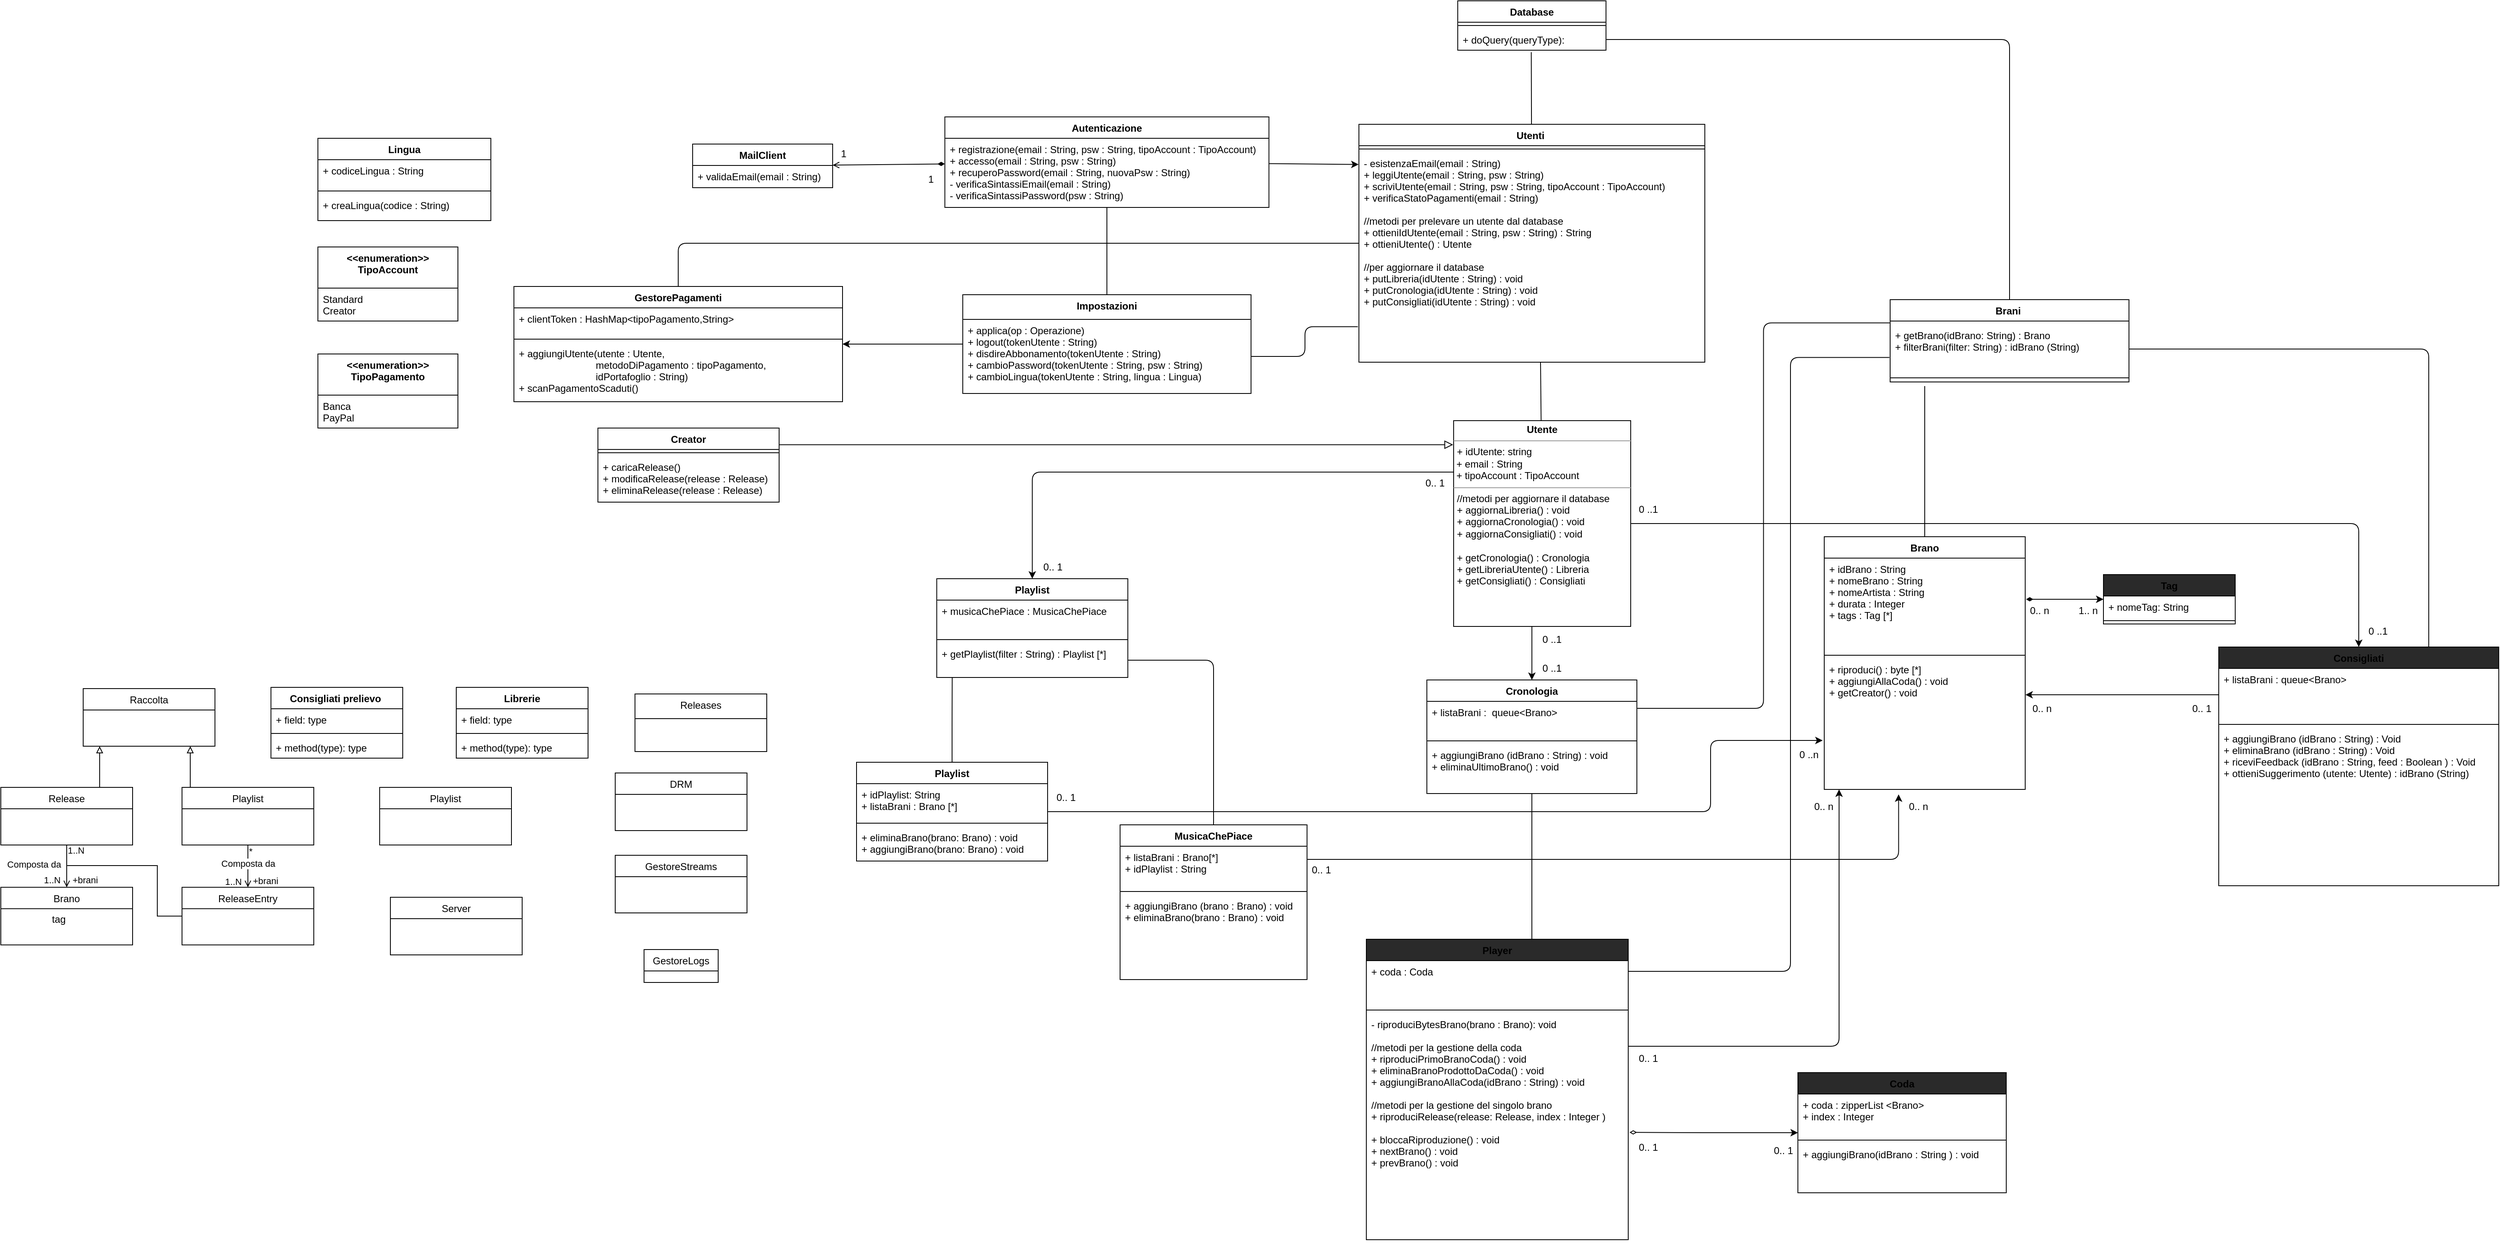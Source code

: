 <mxfile>
    <diagram id="BJjrxpqgjmTvx92bAYLw" name="Pagina-1">
        <mxGraphModel dx="5080" dy="2006" grid="0" gridSize="10" guides="1" tooltips="1" connect="1" arrows="1" fold="1" page="0" pageScale="1" pageWidth="827" pageHeight="1169" background="none" math="0" shadow="0">
            <root>
                <mxCell id="0"/>
                <mxCell id="1" parent="0"/>
                <mxCell id="3" value="Brano" style="swimlane;fontStyle=0;align=center;verticalAlign=top;childLayout=stackLayout;horizontal=1;startSize=26;horizontalStack=0;resizeParent=1;resizeLast=0;collapsible=1;marginBottom=0;rounded=0;shadow=0;strokeWidth=1;" parent="1" vertex="1">
                    <mxGeometry x="-929" y="1196.93" width="160" height="70" as="geometry">
                        <mxRectangle x="120" y="360" width="160" height="26" as="alternateBounds"/>
                    </mxGeometry>
                </mxCell>
                <mxCell id="4" style="edgeStyle=orthogonalEdgeStyle;rounded=0;orthogonalLoop=1;jettySize=auto;html=1;exitX=0.5;exitY=1;exitDx=0;exitDy=0;entryX=0.5;entryY=0;entryDx=0;entryDy=0;startArrow=none;startFill=0;endArrow=open;endFill=0;" parent="1" source="9" target="3" edge="1">
                    <mxGeometry relative="1" as="geometry"/>
                </mxCell>
                <mxCell id="5" value="+brani" style="edgeLabel;html=1;align=center;verticalAlign=middle;resizable=0;points=[];" parent="4" vertex="1" connectable="0">
                    <mxGeometry x="0.251" relative="1" as="geometry">
                        <mxPoint x="22" y="10" as="offset"/>
                    </mxGeometry>
                </mxCell>
                <mxCell id="6" value="1..N" style="edgeLabel;html=1;align=center;verticalAlign=middle;resizable=0;points=[];" parent="4" vertex="1" connectable="0">
                    <mxGeometry x="0.251" y="-1" relative="1" as="geometry">
                        <mxPoint x="-17" y="10" as="offset"/>
                    </mxGeometry>
                </mxCell>
                <mxCell id="7" value="1..N" style="edgeLabel;html=1;align=center;verticalAlign=middle;resizable=0;points=[];" parent="4" vertex="1" connectable="0">
                    <mxGeometry x="-0.754" y="-1" relative="1" as="geometry">
                        <mxPoint x="12" as="offset"/>
                    </mxGeometry>
                </mxCell>
                <mxCell id="8" value="Composta da" style="edgeLabel;html=1;align=center;verticalAlign=middle;resizable=0;points=[];" parent="4" vertex="1" connectable="0">
                    <mxGeometry x="-0.235" relative="1" as="geometry">
                        <mxPoint x="-40" y="4" as="offset"/>
                    </mxGeometry>
                </mxCell>
                <mxCell id="9" value="Release" style="swimlane;fontStyle=0;align=center;verticalAlign=top;childLayout=stackLayout;horizontal=1;startSize=26;horizontalStack=0;resizeParent=1;resizeLast=0;collapsible=1;marginBottom=0;rounded=0;shadow=0;strokeWidth=1;" parent="1" vertex="1">
                    <mxGeometry x="-929" y="1075.5" width="160" height="70" as="geometry">
                        <mxRectangle x="340" y="380" width="170" height="26" as="alternateBounds"/>
                    </mxGeometry>
                </mxCell>
                <mxCell id="10" style="edgeStyle=orthogonalEdgeStyle;rounded=0;orthogonalLoop=1;jettySize=auto;html=1;exitX=0.5;exitY=1;exitDx=0;exitDy=0;entryX=0.5;entryY=0;entryDx=0;entryDy=0;startArrow=none;startFill=0;endArrow=open;endFill=0;" parent="1" source="15" target="34" edge="1">
                    <mxGeometry relative="1" as="geometry"/>
                </mxCell>
                <mxCell id="11" value="1..N" style="edgeLabel;html=1;align=center;verticalAlign=middle;resizable=0;points=[];" parent="10" vertex="1" connectable="0">
                    <mxGeometry x="0.728" relative="1" as="geometry">
                        <mxPoint x="-18" as="offset"/>
                    </mxGeometry>
                </mxCell>
                <mxCell id="12" value="+brani" style="edgeLabel;html=1;align=center;verticalAlign=middle;resizable=0;points=[];" parent="10" vertex="1" connectable="0">
                    <mxGeometry x="0.265" y="1" relative="1" as="geometry">
                        <mxPoint x="20" y="11" as="offset"/>
                    </mxGeometry>
                </mxCell>
                <mxCell id="13" value="Composta da" style="edgeLabel;html=1;align=center;verticalAlign=middle;resizable=0;points=[];" parent="10" vertex="1" connectable="0">
                    <mxGeometry x="-0.198" y="-1" relative="1" as="geometry">
                        <mxPoint x="1" y="2" as="offset"/>
                    </mxGeometry>
                </mxCell>
                <mxCell id="14" value="*" style="edgeLabel;html=1;align=center;verticalAlign=middle;resizable=0;points=[];" parent="10" vertex="1" connectable="0">
                    <mxGeometry x="-0.881" relative="1" as="geometry">
                        <mxPoint x="3" y="4" as="offset"/>
                    </mxGeometry>
                </mxCell>
                <mxCell id="15" value="Playlist" style="swimlane;fontStyle=0;align=center;verticalAlign=top;childLayout=stackLayout;horizontal=1;startSize=26;horizontalStack=0;resizeParent=1;resizeLast=0;collapsible=1;marginBottom=0;rounded=0;shadow=0;strokeWidth=1;" parent="1" vertex="1">
                    <mxGeometry x="-709" y="1075.5" width="160" height="70" as="geometry">
                        <mxRectangle x="550" y="140" width="160" height="26" as="alternateBounds"/>
                    </mxGeometry>
                </mxCell>
                <mxCell id="23" value="Releases" style="swimlane;fontStyle=0;align=center;verticalAlign=top;childLayout=stackLayout;horizontal=1;startSize=30;horizontalStack=0;resizeParent=1;resizeLast=0;collapsible=1;marginBottom=0;rounded=0;shadow=0;strokeWidth=1;" parent="1" vertex="1">
                    <mxGeometry x="-159" y="962" width="160" height="70" as="geometry">
                        <mxRectangle x="860" y="200" width="160" height="26" as="alternateBounds"/>
                    </mxGeometry>
                </mxCell>
                <mxCell id="30" value="GestoreLogs" style="swimlane;fontStyle=0;align=center;verticalAlign=top;childLayout=stackLayout;horizontal=1;startSize=26;horizontalStack=0;resizeParent=1;resizeLast=0;collapsible=1;marginBottom=0;rounded=0;shadow=0;strokeWidth=1;" parent="1" vertex="1">
                    <mxGeometry x="-148" y="1272.5" width="90" height="40" as="geometry">
                        <mxRectangle x="550" y="140" width="160" height="26" as="alternateBounds"/>
                    </mxGeometry>
                </mxCell>
                <mxCell id="31" style="edgeStyle=orthogonalEdgeStyle;rounded=0;orthogonalLoop=1;jettySize=auto;html=1;entryX=0.75;entryY=0;entryDx=0;entryDy=0;endArrow=none;endFill=0;startArrow=block;startFill=0;" parent="1" target="9" edge="1">
                    <mxGeometry relative="1" as="geometry">
                        <mxPoint x="-809" y="1025.5" as="sourcePoint"/>
                        <Array as="points">
                            <mxPoint x="-809" y="1025.5"/>
                        </Array>
                    </mxGeometry>
                </mxCell>
                <mxCell id="32" style="edgeStyle=orthogonalEdgeStyle;rounded=0;orthogonalLoop=1;jettySize=auto;html=1;entryX=0.059;entryY=-0.004;entryDx=0;entryDy=0;startArrow=block;startFill=0;endArrow=none;endFill=0;entryPerimeter=0;" parent="1" target="15" edge="1">
                    <mxGeometry relative="1" as="geometry">
                        <mxPoint x="-699.0" y="1025.5" as="sourcePoint"/>
                        <Array as="points">
                            <mxPoint x="-699" y="1075.5"/>
                        </Array>
                    </mxGeometry>
                </mxCell>
                <mxCell id="33" value="Raccolta" style="swimlane;fontStyle=0;align=center;verticalAlign=top;childLayout=stackLayout;horizontal=1;startSize=26;horizontalStack=0;resizeParent=1;resizeLast=0;collapsible=1;marginBottom=0;rounded=0;shadow=0;strokeWidth=1;" parent="1" vertex="1">
                    <mxGeometry x="-829" y="955.5" width="160" height="70" as="geometry">
                        <mxRectangle x="340" y="380" width="170" height="26" as="alternateBounds"/>
                    </mxGeometry>
                </mxCell>
                <mxCell id="34" value="ReleaseEntry" style="swimlane;fontStyle=0;align=center;verticalAlign=top;childLayout=stackLayout;horizontal=1;startSize=26;horizontalStack=0;resizeParent=1;resizeLast=0;collapsible=1;marginBottom=0;rounded=0;shadow=0;strokeWidth=1;" parent="1" vertex="1">
                    <mxGeometry x="-709" y="1196.93" width="160" height="70" as="geometry">
                        <mxRectangle x="550" y="140" width="160" height="26" as="alternateBounds"/>
                    </mxGeometry>
                </mxCell>
                <mxCell id="35" style="edgeStyle=orthogonalEdgeStyle;rounded=0;orthogonalLoop=1;jettySize=auto;html=1;exitX=0;exitY=0.5;exitDx=0;exitDy=0;startArrow=none;startFill=0;endArrow=none;endFill=0;" parent="1" source="34" edge="1">
                    <mxGeometry relative="1" as="geometry">
                        <mxPoint x="-759" y="1170.5" as="sourcePoint"/>
                        <mxPoint x="-849" y="1170.5" as="targetPoint"/>
                        <Array as="points">
                            <mxPoint x="-739" y="1231.5"/>
                            <mxPoint x="-739" y="1170.5"/>
                        </Array>
                    </mxGeometry>
                </mxCell>
                <mxCell id="36" value="Server" style="swimlane;fontStyle=0;align=center;verticalAlign=top;childLayout=stackLayout;horizontal=1;startSize=26;horizontalStack=0;resizeParent=1;resizeLast=0;collapsible=1;marginBottom=0;rounded=0;shadow=0;strokeWidth=1;" parent="1" vertex="1">
                    <mxGeometry x="-456" y="1209" width="160" height="70" as="geometry">
                        <mxRectangle x="550" y="140" width="160" height="26" as="alternateBounds"/>
                    </mxGeometry>
                </mxCell>
                <mxCell id="37" value="DRM" style="swimlane;fontStyle=0;align=center;verticalAlign=top;childLayout=stackLayout;horizontal=1;startSize=26;horizontalStack=0;resizeParent=1;resizeLast=0;collapsible=1;marginBottom=0;rounded=0;shadow=0;strokeWidth=1;" parent="1" vertex="1">
                    <mxGeometry x="-183" y="1058" width="160" height="70" as="geometry">
                        <mxRectangle x="550" y="140" width="160" height="26" as="alternateBounds"/>
                    </mxGeometry>
                </mxCell>
                <mxCell id="38" value="GestoreStreams" style="swimlane;fontStyle=0;align=center;verticalAlign=top;childLayout=stackLayout;horizontal=1;startSize=26;horizontalStack=0;resizeParent=1;resizeLast=0;collapsible=1;marginBottom=0;rounded=0;shadow=0;strokeWidth=1;" parent="1" vertex="1">
                    <mxGeometry x="-183" y="1158" width="160" height="70" as="geometry">
                        <mxRectangle x="550" y="140" width="160" height="26" as="alternateBounds"/>
                    </mxGeometry>
                </mxCell>
                <mxCell id="78" value="" style="text;strokeColor=none;fillColor=none;align=left;verticalAlign=middle;spacingTop=-1;spacingLeft=4;spacingRight=4;rotatable=0;labelPosition=right;points=[];portConstraint=eastwest;" parent="1" vertex="1">
                    <mxGeometry x="420" y="870" width="20" height="14" as="geometry"/>
                </mxCell>
                <mxCell id="137" style="edgeStyle=none;html=1;entryX=0.442;entryY=1;entryDx=0;entryDy=0;entryPerimeter=0;endArrow=none;endFill=0;startArrow=classic;startFill=1;" parent="1" source="79" target="134" edge="1">
                    <mxGeometry relative="1" as="geometry">
                        <mxPoint x="930" y="810" as="targetPoint"/>
                    </mxGeometry>
                </mxCell>
                <mxCell id="180" style="edgeStyle=orthogonalEdgeStyle;html=1;startArrow=none;startFill=0;endArrow=none;endFill=0;" parent="1" source="79" edge="1">
                    <mxGeometry relative="1" as="geometry">
                        <mxPoint x="930" y="1260" as="targetPoint"/>
                    </mxGeometry>
                </mxCell>
                <mxCell id="79" value="Cronologia" style="swimlane;fontStyle=1;align=center;verticalAlign=top;childLayout=stackLayout;horizontal=1;startSize=26;horizontalStack=0;resizeParent=1;resizeParentMax=0;resizeLast=0;collapsible=1;marginBottom=0;swimlaneFillColor=default;" parent="1" vertex="1">
                    <mxGeometry x="802.5" y="945" width="255" height="138" as="geometry"/>
                </mxCell>
                <mxCell id="80" value="+ listaBrani :  queue&lt;Brano&gt;" style="text;strokeColor=none;fillColor=none;align=left;verticalAlign=top;spacingLeft=4;spacingRight=4;overflow=hidden;rotatable=0;points=[[0,0.5],[1,0.5]];portConstraint=eastwest;" parent="79" vertex="1">
                    <mxGeometry y="26" width="255" height="44" as="geometry"/>
                </mxCell>
                <mxCell id="81" value="" style="line;strokeWidth=1;fillColor=none;align=left;verticalAlign=middle;spacingTop=-1;spacingLeft=3;spacingRight=3;rotatable=0;labelPosition=right;points=[];portConstraint=eastwest;" parent="79" vertex="1">
                    <mxGeometry y="70" width="255" height="8" as="geometry"/>
                </mxCell>
                <mxCell id="82" value="+ aggiungiBrano (idBrano : String) : void&#10;+ eliminaUltimoBrano() : void &#10;" style="text;strokeColor=none;fillColor=none;align=left;verticalAlign=top;spacingLeft=4;spacingRight=4;overflow=hidden;rotatable=0;points=[[0,0.5],[1,0.5]];portConstraint=eastwest;" parent="79" vertex="1">
                    <mxGeometry y="78" width="255" height="60" as="geometry"/>
                </mxCell>
                <mxCell id="139" style="edgeStyle=orthogonalEdgeStyle;html=1;entryX=1;entryY=0.5;entryDx=0;entryDy=0;exitX=0.5;exitY=0;exitDx=0;exitDy=0;startArrow=classic;startFill=1;endArrow=none;endFill=0;" parent="1" source="83" target="134" edge="1">
                    <mxGeometry relative="1" as="geometry"/>
                </mxCell>
                <mxCell id="173" style="edgeStyle=orthogonalEdgeStyle;html=1;exitX=0.75;exitY=0;exitDx=0;exitDy=0;entryX=1;entryY=0.5;entryDx=0;entryDy=0;startArrow=none;startFill=0;endArrow=none;endFill=0;" parent="1" source="83" target="108" edge="1">
                    <mxGeometry relative="1" as="geometry">
                        <mxPoint x="1554.609" y="620" as="targetPoint"/>
                    </mxGeometry>
                </mxCell>
                <mxCell id="83" value="Consigliati" style="swimlane;fontStyle=1;align=center;verticalAlign=top;childLayout=stackLayout;horizontal=1;startSize=26;horizontalStack=0;resizeParent=1;resizeParentMax=0;resizeLast=0;collapsible=1;marginBottom=0;fillColor=#2A2A2A;swimlaneFillColor=default;" parent="1" vertex="1">
                    <mxGeometry x="1764" y="905" width="340" height="290" as="geometry"/>
                </mxCell>
                <mxCell id="84" value="+ listaBrani : queue&lt;Brano&gt;" style="text;strokeColor=none;fillColor=none;align=left;verticalAlign=top;spacingLeft=4;spacingRight=4;overflow=hidden;rotatable=0;points=[[0,0.5],[1,0.5]];portConstraint=eastwest;" parent="83" vertex="1">
                    <mxGeometry y="26" width="340" height="64" as="geometry"/>
                </mxCell>
                <mxCell id="85" value="" style="line;strokeWidth=1;fillColor=none;align=left;verticalAlign=middle;spacingTop=-1;spacingLeft=3;spacingRight=3;rotatable=0;labelPosition=right;points=[];portConstraint=eastwest;" parent="83" vertex="1">
                    <mxGeometry y="90" width="340" height="8" as="geometry"/>
                </mxCell>
                <mxCell id="86" value="+ aggiungiBrano (idBrano : String) : Void &#10;+ eliminaBrano (idBrano : String) : Void &#10;+ riceviFeedback (idBrano : String, feed : Boolean ) : Void &#10;+ ottieniSuggerimento (utente: Utente) : idBrano (String)&#10;" style="text;strokeColor=none;fillColor=none;align=left;verticalAlign=top;spacingLeft=4;spacingRight=4;overflow=hidden;rotatable=0;points=[[0,0.5],[1,0.5]];portConstraint=eastwest;" parent="83" vertex="1">
                    <mxGeometry y="98" width="340" height="192" as="geometry"/>
                </mxCell>
                <mxCell id="160" style="edgeStyle=none;html=1;entryX=0.496;entryY=1.09;entryDx=0;entryDy=0;entryPerimeter=0;startArrow=none;startFill=0;endArrow=none;endFill=0;" parent="1" source="88" target="132" edge="1">
                    <mxGeometry relative="1" as="geometry">
                        <mxPoint x="930" y="210" as="targetPoint"/>
                    </mxGeometry>
                </mxCell>
                <mxCell id="88" value="Utenti " style="swimlane;fontStyle=1;align=center;verticalAlign=top;childLayout=stackLayout;horizontal=1;startSize=26;horizontalStack=0;resizeParent=1;resizeParentMax=0;resizeLast=0;collapsible=1;marginBottom=0;swimlaneFillColor=default;" parent="1" vertex="1">
                    <mxGeometry x="720" y="270" width="420" height="289" as="geometry"/>
                </mxCell>
                <mxCell id="90" value="" style="line;strokeWidth=1;fillColor=none;align=left;verticalAlign=middle;spacingTop=-1;spacingLeft=3;spacingRight=3;rotatable=0;labelPosition=right;points=[];portConstraint=eastwest;" parent="88" vertex="1">
                    <mxGeometry y="26" width="420" height="8" as="geometry"/>
                </mxCell>
                <mxCell id="91" value="- esistenzaEmail(email : String)&#10;+ leggiUtente(email : String, psw : String)&#10;+ scriviUtente(email : String, psw : String, tipoAccount : TipoAccount)&#10;+ verificaStatoPagamenti(email : String)&#10;&#10;//metodi per prelevare un utente dal database&#10;+ ottieniIdUtente(email : String, psw : String) : String &#10;+ ottieniUtente() : Utente&#10;&#10;//per aggiornare il database &#10;+ putLibreria(idUtente : String) : void&#10;+ putCronologia(idUtente : String) : void &#10;+ putConsigliati(idUtente : String) : void &#10;&#10;&#10;" style="text;strokeColor=none;fillColor=none;align=left;verticalAlign=top;spacingLeft=4;spacingRight=4;overflow=hidden;rotatable=0;points=[[0,0.5],[1,0.5]];portConstraint=eastwest;" parent="88" vertex="1">
                    <mxGeometry y="34" width="420" height="255" as="geometry"/>
                </mxCell>
                <mxCell id="98" value="Librerie" style="swimlane;fontStyle=1;align=center;verticalAlign=top;childLayout=stackLayout;horizontal=1;startSize=26;horizontalStack=0;resizeParent=1;resizeParentMax=0;resizeLast=0;collapsible=1;marginBottom=0;" parent="1" vertex="1">
                    <mxGeometry x="-376" y="954" width="160" height="86" as="geometry"/>
                </mxCell>
                <mxCell id="99" value="+ field: type" style="text;strokeColor=none;fillColor=none;align=left;verticalAlign=top;spacingLeft=4;spacingRight=4;overflow=hidden;rotatable=0;points=[[0,0.5],[1,0.5]];portConstraint=eastwest;" parent="98" vertex="1">
                    <mxGeometry y="26" width="160" height="26" as="geometry"/>
                </mxCell>
                <mxCell id="100" value="" style="line;strokeWidth=1;fillColor=none;align=left;verticalAlign=middle;spacingTop=-1;spacingLeft=3;spacingRight=3;rotatable=0;labelPosition=right;points=[];portConstraint=eastwest;" parent="98" vertex="1">
                    <mxGeometry y="52" width="160" height="8" as="geometry"/>
                </mxCell>
                <mxCell id="101" value="+ method(type): type" style="text;strokeColor=none;fillColor=none;align=left;verticalAlign=top;spacingLeft=4;spacingRight=4;overflow=hidden;rotatable=0;points=[[0,0.5],[1,0.5]];portConstraint=eastwest;" parent="98" vertex="1">
                    <mxGeometry y="60" width="160" height="26" as="geometry"/>
                </mxCell>
                <mxCell id="165" style="edgeStyle=orthogonalEdgeStyle;html=1;entryX=1;entryY=0.5;entryDx=0;entryDy=0;endArrow=none;endFill=0;" parent="1" source="105" target="132" edge="1">
                    <mxGeometry relative="1" as="geometry"/>
                </mxCell>
                <mxCell id="105" value="Brani " style="swimlane;fontStyle=1;align=center;verticalAlign=top;childLayout=stackLayout;horizontal=1;startSize=26;horizontalStack=0;resizeParent=1;resizeParentMax=0;resizeLast=0;collapsible=1;marginBottom=0;swimlaneFillColor=default;" parent="1" vertex="1">
                    <mxGeometry x="1365" y="483" width="290" height="100" as="geometry"/>
                </mxCell>
                <mxCell id="106" value="&#10;&#10;" style="text;strokeColor=none;fillColor=none;align=left;verticalAlign=top;spacingLeft=4;spacingRight=4;overflow=hidden;rotatable=0;points=[[0,0.5],[1,0.5]];portConstraint=eastwest;" parent="105" vertex="1">
                    <mxGeometry y="26" width="290" height="4" as="geometry"/>
                </mxCell>
                <mxCell id="108" value="+ getBrano(idBrano: String) : Brano &#10;+ filterBrani(filter: String) : idBrano (String)" style="text;strokeColor=none;fillColor=none;align=left;verticalAlign=top;spacingLeft=4;spacingRight=4;overflow=hidden;rotatable=0;points=[[0,0.5],[1,0.5]];portConstraint=eastwest;" parent="105" vertex="1">
                    <mxGeometry y="30" width="290" height="60" as="geometry"/>
                </mxCell>
                <mxCell id="107" value="" style="line;strokeWidth=1;fillColor=none;align=left;verticalAlign=middle;spacingTop=-1;spacingLeft=3;spacingRight=3;rotatable=0;labelPosition=right;points=[];portConstraint=eastwest;" parent="105" vertex="1">
                    <mxGeometry y="90" width="290" height="10" as="geometry"/>
                </mxCell>
                <mxCell id="115" value="Consigliati prelievo " style="swimlane;fontStyle=1;align=center;verticalAlign=top;childLayout=stackLayout;horizontal=1;startSize=26;horizontalStack=0;resizeParent=1;resizeParentMax=0;resizeLast=0;collapsible=1;marginBottom=0;" parent="1" vertex="1">
                    <mxGeometry x="-601" y="954" width="160" height="86" as="geometry"/>
                </mxCell>
                <mxCell id="116" value="+ field: type" style="text;strokeColor=none;fillColor=none;align=left;verticalAlign=top;spacingLeft=4;spacingRight=4;overflow=hidden;rotatable=0;points=[[0,0.5],[1,0.5]];portConstraint=eastwest;" parent="115" vertex="1">
                    <mxGeometry y="26" width="160" height="26" as="geometry"/>
                </mxCell>
                <mxCell id="117" value="" style="line;strokeWidth=1;fillColor=none;align=left;verticalAlign=middle;spacingTop=-1;spacingLeft=3;spacingRight=3;rotatable=0;labelPosition=right;points=[];portConstraint=eastwest;" parent="115" vertex="1">
                    <mxGeometry y="52" width="160" height="8" as="geometry"/>
                </mxCell>
                <mxCell id="118" value="+ method(type): type" style="text;strokeColor=none;fillColor=none;align=left;verticalAlign=top;spacingLeft=4;spacingRight=4;overflow=hidden;rotatable=0;points=[[0,0.5],[1,0.5]];portConstraint=eastwest;" parent="115" vertex="1">
                    <mxGeometry y="60" width="160" height="26" as="geometry"/>
                </mxCell>
                <mxCell id="124" value="tag" style="text;html=1;align=center;verticalAlign=middle;resizable=0;points=[];autosize=1;strokeColor=none;fillColor=none;" parent="1" vertex="1">
                    <mxGeometry x="-874" y="1225.5" width="30" height="20" as="geometry"/>
                </mxCell>
                <mxCell id="125" value="Playlist" style="swimlane;fontStyle=0;align=center;verticalAlign=top;childLayout=stackLayout;horizontal=1;startSize=26;horizontalStack=0;resizeParent=1;resizeLast=0;collapsible=1;marginBottom=0;rounded=0;shadow=0;strokeWidth=1;" parent="1" vertex="1">
                    <mxGeometry x="-469" y="1075.5" width="160" height="70" as="geometry">
                        <mxRectangle x="550" y="140" width="160" height="26" as="alternateBounds"/>
                    </mxGeometry>
                </mxCell>
                <mxCell id="129" value="Database" style="swimlane;fontStyle=1;align=center;verticalAlign=top;childLayout=stackLayout;horizontal=1;startSize=26;horizontalStack=0;resizeParent=1;resizeParentMax=0;resizeLast=0;collapsible=1;marginBottom=0;swimlaneFillColor=default;" parent="1" vertex="1">
                    <mxGeometry x="840" y="120" width="180" height="60" as="geometry"/>
                </mxCell>
                <mxCell id="131" value="" style="line;strokeWidth=1;fillColor=none;align=left;verticalAlign=middle;spacingTop=-1;spacingLeft=3;spacingRight=3;rotatable=0;labelPosition=right;points=[];portConstraint=eastwest;" parent="129" vertex="1">
                    <mxGeometry y="26" width="180" height="8" as="geometry"/>
                </mxCell>
                <mxCell id="132" value="+ doQuery(queryType): " style="text;strokeColor=none;fillColor=none;align=left;verticalAlign=top;spacingLeft=4;spacingRight=4;overflow=hidden;rotatable=0;points=[[0,0.5],[1,0.5]];portConstraint=eastwest;" parent="129" vertex="1">
                    <mxGeometry y="34" width="180" height="26" as="geometry"/>
                </mxCell>
                <mxCell id="158" style="edgeStyle=none;html=1;entryX=0.525;entryY=0.998;entryDx=0;entryDy=0;entryPerimeter=0;endArrow=none;endFill=0;" parent="1" source="134" target="91" edge="1">
                    <mxGeometry relative="1" as="geometry"/>
                </mxCell>
                <mxCell id="232" style="edgeStyle=orthogonalEdgeStyle;html=1;exitX=0;exitY=0.25;exitDx=0;exitDy=0;entryX=0.5;entryY=0;entryDx=0;entryDy=0;startArrow=none;startFill=0;endArrow=classic;endFill=1;" parent="1" source="134" target="216" edge="1">
                    <mxGeometry relative="1" as="geometry"/>
                </mxCell>
                <mxCell id="134" value="&lt;p style=&quot;margin: 0px ; margin-top: 4px ; text-align: center&quot;&gt;&lt;b&gt;Utente&lt;/b&gt;&lt;/p&gt;&lt;hr size=&quot;1&quot;&gt;&lt;p style=&quot;margin: 0px ; margin-left: 4px&quot;&gt;+ idUtente: string&lt;span&gt;&amp;nbsp;&lt;/span&gt;&lt;span&gt;&amp;nbsp;&lt;/span&gt;&lt;/p&gt;&amp;nbsp;+ email : String&lt;br style=&quot;padding: 0px ; margin: 0px&quot;&gt;&amp;nbsp;+ tipoAccount : TipoAccount&lt;hr size=&quot;1&quot;&gt;&lt;p style=&quot;margin: 0px ; margin-left: 4px&quot;&gt;//metodi per aggiornare il database&lt;/p&gt;&lt;p style=&quot;margin: 0px ; margin-left: 4px&quot;&gt;+ aggiornaLibreria() : void&lt;/p&gt;&lt;p style=&quot;margin: 0px ; margin-left: 4px&quot;&gt;+ aggiornaCronologia() : void&amp;nbsp;&lt;/p&gt;&lt;p style=&quot;margin: 0px ; margin-left: 4px&quot;&gt;+ aggiornaConsigliati() : void&lt;/p&gt;&lt;p style=&quot;margin: 0px ; margin-left: 4px&quot;&gt;&amp;nbsp;&lt;/p&gt;&lt;p style=&quot;margin: 0px ; margin-left: 4px&quot;&gt;+ getCronologia() : Cronologia&lt;/p&gt;&lt;p style=&quot;margin: 0px ; margin-left: 4px&quot;&gt;+ getLibreriaUtente() : Libreria&lt;br style=&quot;padding: 0px ; margin: 0px&quot;&gt;+ getConsigliati() : Consigliati&lt;br style=&quot;padding: 0px ; margin: 0px&quot;&gt;&lt;/p&gt;&lt;p style=&quot;margin: 0px ; margin-left: 4px&quot;&gt;&lt;br&gt;&lt;/p&gt;" style="verticalAlign=top;align=left;overflow=fill;fontSize=12;fontFamily=Helvetica;html=1;" parent="1" vertex="1">
                    <mxGeometry x="835" y="630" width="215" height="250" as="geometry"/>
                </mxCell>
                <mxCell id="148" style="edgeStyle=orthogonalEdgeStyle;html=1;entryX=0.081;entryY=0.998;entryDx=0;entryDy=0;entryPerimeter=0;endArrow=none;endFill=0;" parent="1" source="140" target="219" edge="1">
                    <mxGeometry relative="1" as="geometry">
                        <mxPoint x="279" y="941" as="targetPoint"/>
                    </mxGeometry>
                </mxCell>
                <mxCell id="228" style="edgeStyle=orthogonalEdgeStyle;html=1;startArrow=none;startFill=0;endArrow=classic;endFill=1;entryX=-0.008;entryY=0.626;entryDx=0;entryDy=0;entryPerimeter=0;" parent="1" source="140" target="200" edge="1">
                    <mxGeometry relative="1" as="geometry">
                        <mxPoint x="1178.241" y="1121.345" as="targetPoint"/>
                        <Array as="points">
                            <mxPoint x="1147" y="1105"/>
                            <mxPoint x="1147" y="1019"/>
                        </Array>
                    </mxGeometry>
                </mxCell>
                <mxCell id="140" value="Playlist" style="swimlane;fontStyle=1;align=center;verticalAlign=top;childLayout=stackLayout;horizontal=1;startSize=26;horizontalStack=0;resizeParent=1;resizeParentMax=0;resizeLast=0;collapsible=1;marginBottom=0;swimlaneFillColor=default;" parent="1" vertex="1">
                    <mxGeometry x="110" y="1045" width="232" height="120" as="geometry"/>
                </mxCell>
                <mxCell id="141" value="+ idPlaylist: String &#10;+ listaBrani : Brano [*]" style="text;strokeColor=none;fillColor=none;align=left;verticalAlign=top;spacingLeft=4;spacingRight=4;overflow=hidden;rotatable=0;points=[[0,0.5],[1,0.5]];portConstraint=eastwest;" parent="140" vertex="1">
                    <mxGeometry y="26" width="232" height="44" as="geometry"/>
                </mxCell>
                <mxCell id="142" value="" style="line;strokeWidth=1;fillColor=none;align=left;verticalAlign=middle;spacingTop=-1;spacingLeft=3;spacingRight=3;rotatable=0;labelPosition=right;points=[];portConstraint=eastwest;" parent="140" vertex="1">
                    <mxGeometry y="70" width="232" height="8" as="geometry"/>
                </mxCell>
                <mxCell id="143" value="+ eliminaBrano(brano: Brano) : void&#10;+ aggiungiBrano(brano: Brano) : void &#10; &#10;" style="text;strokeColor=none;fillColor=none;align=left;verticalAlign=top;spacingLeft=4;spacingRight=4;overflow=hidden;rotatable=0;points=[[0,0.5],[1,0.5]];portConstraint=eastwest;" parent="140" vertex="1">
                    <mxGeometry y="78" width="232" height="42" as="geometry"/>
                </mxCell>
                <mxCell id="231" style="edgeStyle=orthogonalEdgeStyle;html=1;startArrow=none;startFill=0;endArrow=none;endFill=0;" parent="1" source="144" target="219" edge="1">
                    <mxGeometry relative="1" as="geometry"/>
                </mxCell>
                <mxCell id="144" value="MusicaChePiace" style="swimlane;fontStyle=1;align=center;verticalAlign=top;childLayout=stackLayout;horizontal=1;startSize=26;horizontalStack=0;resizeParent=1;resizeParentMax=0;resizeLast=0;collapsible=1;marginBottom=0;swimlaneFillColor=default;" parent="1" vertex="1">
                    <mxGeometry x="430" y="1121" width="227" height="188" as="geometry"/>
                </mxCell>
                <mxCell id="145" value="+ listaBrani : Brano[*]&#10;+ idPlaylist : String" style="text;strokeColor=none;fillColor=none;align=left;verticalAlign=top;spacingLeft=4;spacingRight=4;overflow=hidden;rotatable=0;points=[[0,0.5],[1,0.5]];portConstraint=eastwest;" parent="144" vertex="1">
                    <mxGeometry y="26" width="227" height="51" as="geometry"/>
                </mxCell>
                <mxCell id="146" value="" style="line;strokeWidth=1;fillColor=none;align=left;verticalAlign=middle;spacingTop=-1;spacingLeft=3;spacingRight=3;rotatable=0;labelPosition=right;points=[];portConstraint=eastwest;" parent="144" vertex="1">
                    <mxGeometry y="77" width="227" height="8" as="geometry"/>
                </mxCell>
                <mxCell id="147" value="+ aggiungiBrano (brano : Brano) : void&#10;+ eliminaBrano(brano : Brano) : void " style="text;strokeColor=none;fillColor=none;align=left;verticalAlign=top;spacingLeft=4;spacingRight=4;overflow=hidden;rotatable=0;points=[[0,0.5],[1,0.5]];portConstraint=eastwest;" parent="144" vertex="1">
                    <mxGeometry y="85" width="227" height="103" as="geometry"/>
                </mxCell>
                <mxCell id="208" style="html=1;startArrow=classic;startFill=1;endArrow=diamondThin;endFill=1;" parent="1" source="168" edge="1">
                    <mxGeometry relative="1" as="geometry">
                        <mxPoint x="1530" y="847" as="targetPoint"/>
                    </mxGeometry>
                </mxCell>
                <mxCell id="168" value="Tag" style="swimlane;fontStyle=1;align=center;verticalAlign=top;childLayout=stackLayout;horizontal=1;startSize=26;horizontalStack=0;resizeParent=1;resizeParentMax=0;resizeLast=0;collapsible=1;marginBottom=0;fillColor=#2A2A2A;swimlaneFillColor=default;" parent="1" vertex="1">
                    <mxGeometry x="1624" y="817" width="160" height="60" as="geometry"/>
                </mxCell>
                <mxCell id="169" value="+ nomeTag: String " style="text;strokeColor=none;fillColor=none;align=left;verticalAlign=top;spacingLeft=4;spacingRight=4;overflow=hidden;rotatable=0;points=[[0,0.5],[1,0.5]];portConstraint=eastwest;" parent="168" vertex="1">
                    <mxGeometry y="26" width="160" height="26" as="geometry"/>
                </mxCell>
                <mxCell id="170" value="" style="line;strokeWidth=1;fillColor=none;align=left;verticalAlign=middle;spacingTop=-1;spacingLeft=3;spacingRight=3;rotatable=0;labelPosition=right;points=[];portConstraint=eastwest;" parent="168" vertex="1">
                    <mxGeometry y="52" width="160" height="8" as="geometry"/>
                </mxCell>
                <mxCell id="181" value="Player" style="swimlane;fontStyle=1;align=center;verticalAlign=top;childLayout=stackLayout;horizontal=1;startSize=26;horizontalStack=0;resizeParent=1;resizeParentMax=0;resizeLast=0;collapsible=1;marginBottom=0;fillColor=#2A2A2A;swimlaneFillColor=default;" parent="1" vertex="1">
                    <mxGeometry x="729" y="1260" width="318" height="365" as="geometry"/>
                </mxCell>
                <mxCell id="182" value="+ coda : Coda &#10;" style="text;strokeColor=none;fillColor=none;align=left;verticalAlign=top;spacingLeft=4;spacingRight=4;overflow=hidden;rotatable=0;points=[[0,0.5],[1,0.5]];portConstraint=eastwest;" parent="181" vertex="1">
                    <mxGeometry y="26" width="318" height="56" as="geometry"/>
                </mxCell>
                <mxCell id="183" value="" style="line;strokeWidth=1;fillColor=none;align=left;verticalAlign=middle;spacingTop=-1;spacingLeft=3;spacingRight=3;rotatable=0;labelPosition=right;points=[];portConstraint=eastwest;" parent="181" vertex="1">
                    <mxGeometry y="82" width="318" height="8" as="geometry"/>
                </mxCell>
                <mxCell id="184" value="- riproduciBytesBrano(brano : Brano): void&#10;&#10;//metodi per la gestione della coda&#10;+ riproduciPrimoBranoCoda() : void&#10;+ eliminaBranoProdottoDaCoda() : void&#10;+ aggiungiBranoAllaCoda(idBrano : String) : void &#10;&#10;//metodi per la gestione del singolo brano&#10;+ riproduciRelease(release: Release, index : Integer )&#10;&#10;+ bloccaRiproduzione() : void &#10;+ nextBrano() : void&#10;+ prevBrano() : void " style="text;strokeColor=none;fillColor=none;align=left;verticalAlign=top;spacingLeft=4;spacingRight=4;overflow=hidden;rotatable=0;points=[[0,0.5],[1,0.5]];portConstraint=eastwest;" parent="181" vertex="1">
                    <mxGeometry y="90" width="318" height="275" as="geometry"/>
                </mxCell>
                <mxCell id="195" style="edgeStyle=orthogonalEdgeStyle;html=1;entryX=1.005;entryY=0.526;entryDx=0;entryDy=0;entryPerimeter=0;startArrow=classic;startFill=1;endArrow=diamondThin;endFill=0;" parent="1" source="191" target="184" edge="1">
                    <mxGeometry relative="1" as="geometry">
                        <mxPoint x="1053" y="1495" as="targetPoint"/>
                    </mxGeometry>
                </mxCell>
                <mxCell id="191" value="Coda" style="swimlane;fontStyle=1;align=center;verticalAlign=top;childLayout=stackLayout;horizontal=1;startSize=26;horizontalStack=0;resizeParent=1;resizeParentMax=0;resizeLast=0;collapsible=1;marginBottom=0;fillColor=#2A2A2A;swimlaneFillColor=default;" parent="1" vertex="1">
                    <mxGeometry x="1253" y="1422" width="253" height="146" as="geometry"/>
                </mxCell>
                <mxCell id="192" value="+ coda : zipperList &lt;Brano&gt;&#10;+ index : Integer" style="text;strokeColor=none;fillColor=none;align=left;verticalAlign=top;spacingLeft=4;spacingRight=4;overflow=hidden;rotatable=0;points=[[0,0.5],[1,0.5]];portConstraint=eastwest;" parent="191" vertex="1">
                    <mxGeometry y="26" width="253" height="52" as="geometry"/>
                </mxCell>
                <mxCell id="193" value="" style="line;strokeWidth=1;fillColor=none;align=left;verticalAlign=middle;spacingTop=-1;spacingLeft=3;spacingRight=3;rotatable=0;labelPosition=right;points=[];portConstraint=eastwest;" parent="191" vertex="1">
                    <mxGeometry y="78" width="253" height="8" as="geometry"/>
                </mxCell>
                <mxCell id="194" value="+ aggiungiBrano(idBrano : String ) : void" style="text;strokeColor=none;fillColor=none;align=left;verticalAlign=top;spacingLeft=4;spacingRight=4;overflow=hidden;rotatable=0;points=[[0,0.5],[1,0.5]];portConstraint=eastwest;" parent="191" vertex="1">
                    <mxGeometry y="86" width="253" height="60" as="geometry"/>
                </mxCell>
                <mxCell id="203" style="edgeStyle=orthogonalEdgeStyle;html=1;startArrow=none;startFill=0;endArrow=none;endFill=0;" parent="1" source="197" edge="1">
                    <mxGeometry relative="1" as="geometry">
                        <mxPoint x="1407" y="588" as="targetPoint"/>
                    </mxGeometry>
                </mxCell>
                <mxCell id="209" style="edgeStyle=orthogonalEdgeStyle;html=1;startArrow=classic;startFill=1;endArrow=none;endFill=0;" parent="1" source="197" target="181" edge="1">
                    <mxGeometry relative="1" as="geometry">
                        <Array as="points">
                            <mxPoint x="1303" y="1390"/>
                        </Array>
                    </mxGeometry>
                </mxCell>
                <mxCell id="197" value="Brano" style="swimlane;fontStyle=1;align=center;verticalAlign=top;childLayout=stackLayout;horizontal=1;startSize=26;horizontalStack=0;resizeParent=1;resizeParentMax=0;resizeLast=0;collapsible=1;marginBottom=0;" parent="1" vertex="1">
                    <mxGeometry x="1285" y="771" width="244" height="307" as="geometry"/>
                </mxCell>
                <mxCell id="198" value="+ idBrano : String &#10;+ nomeBrano : String &#10;+ nomeArtista : String&#10;+ durata : Integer &#10;+ tags : Tag [*]" style="text;strokeColor=none;fillColor=none;align=left;verticalAlign=top;spacingLeft=4;spacingRight=4;overflow=hidden;rotatable=0;points=[[0,0.5],[1,0.5]];portConstraint=eastwest;" parent="197" vertex="1">
                    <mxGeometry y="26" width="244" height="114" as="geometry"/>
                </mxCell>
                <mxCell id="199" value="" style="line;strokeWidth=1;fillColor=none;align=left;verticalAlign=middle;spacingTop=-1;spacingLeft=3;spacingRight=3;rotatable=0;labelPosition=right;points=[];portConstraint=eastwest;" parent="197" vertex="1">
                    <mxGeometry y="140" width="244" height="8" as="geometry"/>
                </mxCell>
                <mxCell id="200" value="+ riproduci() : byte [*] &#10;+ aggiungiAllaCoda() : void&#10;+ getCreator() : void&#10;&#10;" style="text;strokeColor=none;fillColor=none;align=left;verticalAlign=top;spacingLeft=4;spacingRight=4;overflow=hidden;rotatable=0;points=[[0,0.5],[1,0.5]];portConstraint=eastwest;" parent="197" vertex="1">
                    <mxGeometry y="148" width="244" height="159" as="geometry"/>
                </mxCell>
                <mxCell id="205" style="edgeStyle=orthogonalEdgeStyle;html=1;entryX=-0.002;entryY=-0.029;entryDx=0;entryDy=0;entryPerimeter=0;startArrow=none;startFill=0;exitX=1;exitY=0.25;exitDx=0;exitDy=0;endArrow=none;endFill=0;" parent="1" source="79" target="108" edge="1">
                    <mxGeometry relative="1" as="geometry"/>
                </mxCell>
                <mxCell id="206" style="edgeStyle=orthogonalEdgeStyle;html=1;startArrow=none;startFill=0;endArrow=none;endFill=0;entryX=-0.003;entryY=0.671;entryDx=0;entryDy=0;entryPerimeter=0;" parent="1" source="182" target="108" edge="1">
                    <mxGeometry relative="1" as="geometry">
                        <Array as="points">
                            <mxPoint x="1244" y="1299"/>
                            <mxPoint x="1244" y="553"/>
                        </Array>
                        <mxPoint x="1345" y="553" as="targetPoint"/>
                    </mxGeometry>
                </mxCell>
                <mxCell id="207" style="edgeStyle=orthogonalEdgeStyle;html=1;entryX=1.001;entryY=0.277;entryDx=0;entryDy=0;entryPerimeter=0;startArrow=none;startFill=0;" parent="1" source="84" target="200" edge="1">
                    <mxGeometry relative="1" as="geometry"/>
                </mxCell>
                <mxCell id="213" style="edgeStyle=orthogonalEdgeStyle;html=1;entryX=0.37;entryY=1.038;entryDx=0;entryDy=0;entryPerimeter=0;startArrow=none;startFill=0;" parent="1" source="145" target="200" edge="1">
                    <mxGeometry relative="1" as="geometry">
                        <Array as="points">
                            <mxPoint x="1375" y="1163"/>
                        </Array>
                    </mxGeometry>
                </mxCell>
                <mxCell id="216" value="Playlist" style="swimlane;fontStyle=1;align=center;verticalAlign=top;childLayout=stackLayout;horizontal=1;startSize=26;horizontalStack=0;resizeParent=1;resizeParentMax=0;resizeLast=0;collapsible=1;marginBottom=0;swimlaneFillColor=default;" parent="1" vertex="1">
                    <mxGeometry x="207.4" y="822" width="232" height="120" as="geometry"/>
                </mxCell>
                <mxCell id="217" value="+ musicaChePiace : MusicaChePiace&#10;&#10;" style="text;strokeColor=none;fillColor=none;align=left;verticalAlign=top;spacingLeft=4;spacingRight=4;overflow=hidden;rotatable=0;points=[[0,0.5],[1,0.5]];portConstraint=eastwest;" parent="216" vertex="1">
                    <mxGeometry y="26" width="232" height="44" as="geometry"/>
                </mxCell>
                <mxCell id="218" value="" style="line;strokeWidth=1;fillColor=none;align=left;verticalAlign=middle;spacingTop=-1;spacingLeft=3;spacingRight=3;rotatable=0;labelPosition=right;points=[];portConstraint=eastwest;" parent="216" vertex="1">
                    <mxGeometry y="70" width="232" height="8" as="geometry"/>
                </mxCell>
                <mxCell id="219" value="+ getPlaylist(filter : String) : Playlist [*]" style="text;strokeColor=none;fillColor=none;align=left;verticalAlign=top;spacingLeft=4;spacingRight=4;overflow=hidden;rotatable=0;points=[[0,0.5],[1,0.5]];portConstraint=eastwest;" parent="216" vertex="1">
                    <mxGeometry y="78" width="232" height="42" as="geometry"/>
                </mxCell>
                <mxCell id="220" value="0.. n" style="text;html=1;align=center;verticalAlign=middle;resizable=0;points=[];autosize=1;strokeColor=none;fillColor=none;" parent="1" vertex="1">
                    <mxGeometry x="1529" y="852" width="33" height="18" as="geometry"/>
                </mxCell>
                <mxCell id="221" value="1.. n" style="text;html=1;align=center;verticalAlign=middle;resizable=0;points=[];autosize=1;strokeColor=none;fillColor=none;" parent="1" vertex="1">
                    <mxGeometry x="1588" y="852" width="33" height="18" as="geometry"/>
                </mxCell>
                <mxCell id="222" value="0.. 1" style="text;html=1;align=center;verticalAlign=middle;resizable=0;points=[];autosize=1;strokeColor=none;fillColor=none;" parent="1" vertex="1">
                    <mxGeometry x="1726" y="971" width="33" height="18" as="geometry"/>
                </mxCell>
                <mxCell id="223" value="0.. n" style="text;html=1;align=center;verticalAlign=middle;resizable=0;points=[];autosize=1;strokeColor=none;fillColor=none;" parent="1" vertex="1">
                    <mxGeometry x="1532" y="971" width="33" height="18" as="geometry"/>
                </mxCell>
                <mxCell id="224" value="0.. 1" style="text;html=1;align=center;verticalAlign=middle;resizable=0;points=[];autosize=1;strokeColor=none;fillColor=none;" parent="1" vertex="1">
                    <mxGeometry x="1054" y="1396" width="33" height="18" as="geometry"/>
                </mxCell>
                <mxCell id="225" value="0.. n" style="text;html=1;align=center;verticalAlign=middle;resizable=0;points=[];autosize=1;strokeColor=none;fillColor=none;" parent="1" vertex="1">
                    <mxGeometry x="1267" y="1090" width="33" height="18" as="geometry"/>
                </mxCell>
                <mxCell id="226" value="0.. 1" style="text;html=1;align=center;verticalAlign=middle;resizable=0;points=[];autosize=1;strokeColor=none;fillColor=none;" parent="1" vertex="1">
                    <mxGeometry x="657" y="1167" width="33" height="18" as="geometry"/>
                </mxCell>
                <mxCell id="227" value="0.. n" style="text;html=1;align=center;verticalAlign=middle;resizable=0;points=[];autosize=1;strokeColor=none;fillColor=none;" parent="1" vertex="1">
                    <mxGeometry x="1382" y="1090" width="33" height="18" as="geometry"/>
                </mxCell>
                <mxCell id="229" value="0.. 1" style="text;html=1;align=center;verticalAlign=middle;resizable=0;points=[];autosize=1;strokeColor=none;fillColor=none;" parent="1" vertex="1">
                    <mxGeometry x="347" y="1079" width="33" height="18" as="geometry"/>
                </mxCell>
                <mxCell id="230" value="0 ..n" style="text;html=1;align=center;verticalAlign=middle;resizable=0;points=[];autosize=1;strokeColor=none;fillColor=none;" parent="1" vertex="1">
                    <mxGeometry x="1249" y="1027" width="33" height="18" as="geometry"/>
                </mxCell>
                <mxCell id="233" value="0.. 1" style="text;html=1;align=center;verticalAlign=middle;resizable=0;points=[];autosize=1;strokeColor=none;fillColor=none;" parent="1" vertex="1">
                    <mxGeometry x="795" y="697" width="33" height="18" as="geometry"/>
                </mxCell>
                <mxCell id="234" value="0.. 1" style="text;html=1;align=center;verticalAlign=middle;resizable=0;points=[];autosize=1;strokeColor=none;fillColor=none;" parent="1" vertex="1">
                    <mxGeometry x="331" y="799" width="33" height="18" as="geometry"/>
                </mxCell>
                <mxCell id="235" value="0 ..1" style="text;html=1;align=center;verticalAlign=middle;resizable=0;points=[];autosize=1;strokeColor=none;fillColor=none;" parent="1" vertex="1">
                    <mxGeometry x="1054" y="729" width="33" height="18" as="geometry"/>
                </mxCell>
                <mxCell id="236" value="0 ..1" style="text;html=1;align=center;verticalAlign=middle;resizable=0;points=[];autosize=1;strokeColor=none;fillColor=none;" parent="1" vertex="1">
                    <mxGeometry x="937" y="887" width="33" height="18" as="geometry"/>
                </mxCell>
                <mxCell id="237" value="0 ..1" style="text;html=1;align=center;verticalAlign=middle;resizable=0;points=[];autosize=1;strokeColor=none;fillColor=none;" parent="1" vertex="1">
                    <mxGeometry x="937" y="922" width="33" height="18" as="geometry"/>
                </mxCell>
                <mxCell id="238" value="0 ..1" style="text;html=1;align=center;verticalAlign=middle;resizable=0;points=[];autosize=1;strokeColor=none;fillColor=none;" parent="1" vertex="1">
                    <mxGeometry x="1940" y="877" width="33" height="18" as="geometry"/>
                </mxCell>
                <mxCell id="239" value="0.. 1" style="text;html=1;align=center;verticalAlign=middle;resizable=0;points=[];autosize=1;strokeColor=none;fillColor=none;" parent="1" vertex="1">
                    <mxGeometry x="1054.5" y="1504" width="33" height="18" as="geometry"/>
                </mxCell>
                <mxCell id="240" value="0.. 1" style="text;html=1;align=center;verticalAlign=middle;resizable=0;points=[];autosize=1;strokeColor=none;fillColor=none;" parent="1" vertex="1">
                    <mxGeometry x="1218" y="1508" width="33" height="18" as="geometry"/>
                </mxCell>
                <mxCell id="241" style="edgeStyle=orthogonalEdgeStyle;rounded=0;orthogonalLoop=1;jettySize=auto;html=1;endArrow=block;endFill=0;endSize=8;exitX=1;exitY=0.5;exitDx=0;exitDy=0;entryX=-0.003;entryY=0.117;entryDx=0;entryDy=0;entryPerimeter=0;" edge="1" parent="1" source="256" target="134">
                    <mxGeometry relative="1" as="geometry">
                        <mxPoint x="-354" y="590" as="sourcePoint"/>
                        <Array as="points">
                            <mxPoint x="16" y="659"/>
                        </Array>
                    </mxGeometry>
                </mxCell>
                <mxCell id="242" style="edgeStyle=none;html=1;endArrow=none;endFill=0;startArrow=classic;startFill=1;exitX=-0.001;exitY=0.058;exitDx=0;exitDy=0;exitPerimeter=0;" edge="1" parent="1" source="91" target="245">
                    <mxGeometry relative="1" as="geometry">
                        <mxPoint x="289.25" y="332" as="sourcePoint"/>
                    </mxGeometry>
                </mxCell>
                <mxCell id="245" value="Autenticazione" style="swimlane;fontStyle=1;align=center;verticalAlign=top;childLayout=stackLayout;horizontal=1;startSize=26;horizontalStack=0;resizeParent=1;resizeLast=0;collapsible=1;marginBottom=0;rounded=0;shadow=0;strokeWidth=1;" vertex="1" parent="1">
                    <mxGeometry x="217.25" y="261" width="393.5" height="110" as="geometry">
                        <mxRectangle x="550" y="140" width="160" height="26" as="alternateBounds"/>
                    </mxGeometry>
                </mxCell>
                <mxCell id="246" value="+ registrazione(email : String, psw : String, tipoAccount : TipoAccount)&#10;+ accesso(email : String, psw : String)&#10;+ recuperoPassword(email : String, nuovaPsw : String)&#10;- verificaSintassiEmail(email : String)&#10;- verificaSintassiPassword(psw : String)" style="text;strokeColor=none;fillColor=none;align=left;verticalAlign=top;spacingLeft=4;spacingRight=4;overflow=hidden;rotatable=0;points=[[0,0.5],[1,0.5]];portConstraint=eastwest;" vertex="1" parent="245">
                    <mxGeometry y="26" width="393.5" height="84" as="geometry"/>
                </mxCell>
                <mxCell id="247" style="edgeStyle=none;html=1;endArrow=open;endFill=0;startArrow=diamondThin;startFill=1;" edge="1" parent="1" source="245" target="248">
                    <mxGeometry relative="1" as="geometry"/>
                </mxCell>
                <mxCell id="248" value="MailClient" style="swimlane;fontStyle=1;align=center;verticalAlign=top;childLayout=stackLayout;horizontal=1;startSize=26;horizontalStack=0;resizeParent=1;resizeLast=0;collapsible=1;marginBottom=0;rounded=0;shadow=0;strokeWidth=1;" vertex="1" parent="1">
                    <mxGeometry x="-89" y="294" width="170" height="53" as="geometry">
                        <mxRectangle x="550" y="140" width="160" height="26" as="alternateBounds"/>
                    </mxGeometry>
                </mxCell>
                <mxCell id="249" value="+ validaEmail(email : String)" style="text;strokeColor=none;fillColor=none;align=left;verticalAlign=top;spacingLeft=4;spacingRight=4;overflow=hidden;rotatable=0;points=[[0,0.5],[1,0.5]];portConstraint=eastwest;" vertex="1" parent="248">
                    <mxGeometry y="26" width="170" height="24" as="geometry"/>
                </mxCell>
                <mxCell id="254" value="Creator" style="swimlane;fontStyle=1;align=center;verticalAlign=top;childLayout=stackLayout;horizontal=1;startSize=26;horizontalStack=0;resizeParent=1;resizeParentMax=0;resizeLast=0;collapsible=1;marginBottom=0;" vertex="1" parent="1">
                    <mxGeometry x="-204" y="639" width="220" height="90" as="geometry"/>
                </mxCell>
                <mxCell id="255" value="" style="line;strokeWidth=1;fillColor=none;align=left;verticalAlign=middle;spacingTop=-1;spacingLeft=3;spacingRight=3;rotatable=0;labelPosition=right;points=[];portConstraint=eastwest;" vertex="1" parent="254">
                    <mxGeometry y="26" width="220" height="8" as="geometry"/>
                </mxCell>
                <mxCell id="256" value="+ caricaRelease()&#10;+ modificaRelease(release : Release)&#10;+ eliminaRelease(release : Release)" style="text;strokeColor=none;fillColor=none;align=left;verticalAlign=top;spacingLeft=4;spacingRight=4;overflow=hidden;rotatable=0;points=[[0,0.5],[1,0.5]];portConstraint=eastwest;" vertex="1" parent="254">
                    <mxGeometry y="34" width="220" height="56" as="geometry"/>
                </mxCell>
                <mxCell id="257" style="edgeStyle=orthogonalEdgeStyle;html=1;startArrow=none;startFill=0;endArrow=none;endFill=0;exitX=0.5;exitY=0;exitDx=0;exitDy=0;" edge="1" parent="1" source="258" target="88">
                    <mxGeometry relative="1" as="geometry">
                        <mxPoint x="376.344" y="387.0" as="targetPoint"/>
                    </mxGeometry>
                </mxCell>
                <mxCell id="258" value="GestorePagamenti" style="swimlane;fontStyle=1;align=center;verticalAlign=top;childLayout=stackLayout;horizontal=1;startSize=26;horizontalStack=0;resizeParent=1;resizeParentMax=0;resizeLast=0;collapsible=1;marginBottom=0;" vertex="1" parent="1">
                    <mxGeometry x="-306" y="467" width="399" height="140" as="geometry"/>
                </mxCell>
                <mxCell id="259" value="+ clientToken : HashMap&lt;tipoPagamento,String&gt;" style="text;strokeColor=none;fillColor=none;align=left;verticalAlign=top;spacingLeft=4;spacingRight=4;overflow=hidden;rotatable=0;points=[[0,0.5],[1,0.5]];portConstraint=eastwest;" vertex="1" parent="258">
                    <mxGeometry y="26" width="399" height="34" as="geometry"/>
                </mxCell>
                <mxCell id="260" value="" style="line;strokeWidth=1;fillColor=none;align=left;verticalAlign=middle;spacingTop=-1;spacingLeft=3;spacingRight=3;rotatable=0;labelPosition=right;points=[];portConstraint=eastwest;" vertex="1" parent="258">
                    <mxGeometry y="60" width="399" height="8" as="geometry"/>
                </mxCell>
                <mxCell id="261" value="+ aggiungiUtente(utente : Utente,&#10;                            metodoDiPagamento : tipoPagamento,&#10;                            idPortafoglio : String)&#10;+ scanPagamentoScaduti()" style="text;strokeColor=none;fillColor=none;align=left;verticalAlign=top;spacingLeft=4;spacingRight=4;overflow=hidden;rotatable=0;points=[[0,0.5],[1,0.5]];portConstraint=eastwest;" vertex="1" parent="258">
                    <mxGeometry y="68" width="399" height="72" as="geometry"/>
                </mxCell>
                <mxCell id="262" value="&lt;&lt;enumeration&gt;&gt;&#10;TipoAccount" style="swimlane;fontStyle=1;align=center;verticalAlign=top;childLayout=stackLayout;horizontal=1;startSize=50;horizontalStack=0;resizeParent=1;resizeLast=0;collapsible=1;marginBottom=0;rounded=0;shadow=0;strokeWidth=1;" vertex="1" parent="1">
                    <mxGeometry x="-544" y="419" width="170" height="90" as="geometry">
                        <mxRectangle x="550" y="140" width="160" height="26" as="alternateBounds"/>
                    </mxGeometry>
                </mxCell>
                <mxCell id="263" value="Standard&#10;Creator" style="text;strokeColor=none;fillColor=none;align=left;verticalAlign=top;spacingLeft=4;spacingRight=4;overflow=hidden;rotatable=0;points=[[0,0.5],[1,0.5]];portConstraint=eastwest;" vertex="1" parent="262">
                    <mxGeometry y="50" width="170" height="40" as="geometry"/>
                </mxCell>
                <mxCell id="265" style="edgeStyle=none;html=1;startArrow=none;startFill=0;endArrow=none;endFill=0;" edge="1" parent="1" source="267" target="245">
                    <mxGeometry relative="1" as="geometry"/>
                </mxCell>
                <mxCell id="266" style="edgeStyle=none;html=1;startArrow=none;startFill=0;endArrow=classic;endFill=1;" edge="1" parent="1" source="267" target="258">
                    <mxGeometry relative="1" as="geometry"/>
                </mxCell>
                <mxCell id="267" value="Impostazioni" style="swimlane;fontStyle=1;align=center;verticalAlign=top;childLayout=stackLayout;horizontal=1;startSize=30;horizontalStack=0;resizeParent=1;resizeLast=0;collapsible=1;marginBottom=0;rounded=0;shadow=0;strokeWidth=1;" vertex="1" parent="1">
                    <mxGeometry x="239" y="477" width="350" height="120" as="geometry">
                        <mxRectangle x="550" y="140" width="160" height="26" as="alternateBounds"/>
                    </mxGeometry>
                </mxCell>
                <mxCell id="268" value="+ applica(op : Operazione)&#10;+ logout(tokenUtente : String)&#10;+ disdireAbbonamento(tokenUtente : String)&#10;+ cambioPassword(tokenUtente : String, psw : String)&#10;+ cambioLingua(tokenUtente : String, lingua : Lingua)&#10;" style="text;strokeColor=none;fillColor=none;align=left;verticalAlign=top;spacingLeft=4;spacingRight=4;overflow=hidden;rotatable=0;points=[[0,0.5],[1,0.5]];portConstraint=eastwest;" vertex="1" parent="267">
                    <mxGeometry y="30" width="350" height="90" as="geometry"/>
                </mxCell>
                <mxCell id="269" value="Lingua" style="swimlane;fontStyle=1;align=center;verticalAlign=top;childLayout=stackLayout;horizontal=1;startSize=26;horizontalStack=0;resizeParent=1;resizeParentMax=0;resizeLast=0;collapsible=1;marginBottom=0;" vertex="1" parent="1">
                    <mxGeometry x="-544" y="287" width="210" height="100" as="geometry"/>
                </mxCell>
                <mxCell id="270" value="+ codiceLingua : String" style="text;strokeColor=none;fillColor=none;align=left;verticalAlign=top;spacingLeft=4;spacingRight=4;overflow=hidden;rotatable=0;points=[[0,0.5],[1,0.5]];portConstraint=eastwest;" vertex="1" parent="269">
                    <mxGeometry y="26" width="210" height="34" as="geometry"/>
                </mxCell>
                <mxCell id="271" value="" style="line;strokeWidth=1;fillColor=none;align=left;verticalAlign=middle;spacingTop=-1;spacingLeft=3;spacingRight=3;rotatable=0;labelPosition=right;points=[];portConstraint=eastwest;" vertex="1" parent="269">
                    <mxGeometry y="60" width="210" height="8" as="geometry"/>
                </mxCell>
                <mxCell id="272" value="+ creaLingua(codice : String)" style="text;strokeColor=none;fillColor=none;align=left;verticalAlign=top;spacingLeft=4;spacingRight=4;overflow=hidden;rotatable=0;points=[[0,0.5],[1,0.5]];portConstraint=eastwest;" vertex="1" parent="269">
                    <mxGeometry y="68" width="210" height="32" as="geometry"/>
                </mxCell>
                <mxCell id="273" value="&lt;&lt;enumeration&gt;&gt;&#10;TipoPagamento" style="swimlane;fontStyle=1;align=center;verticalAlign=top;childLayout=stackLayout;horizontal=1;startSize=50;horizontalStack=0;resizeParent=1;resizeLast=0;collapsible=1;marginBottom=0;rounded=0;shadow=0;strokeWidth=1;" vertex="1" parent="1">
                    <mxGeometry x="-544" y="549" width="170" height="90" as="geometry">
                        <mxRectangle x="550" y="140" width="160" height="26" as="alternateBounds"/>
                    </mxGeometry>
                </mxCell>
                <mxCell id="274" value="Banca&#10;PayPal" style="text;strokeColor=none;fillColor=none;align=left;verticalAlign=top;spacingLeft=4;spacingRight=4;overflow=hidden;rotatable=0;points=[[0,0.5],[1,0.5]];portConstraint=eastwest;" vertex="1" parent="273">
                    <mxGeometry y="50" width="170" height="40" as="geometry"/>
                </mxCell>
                <mxCell id="275" value="1" style="text;html=1;align=center;verticalAlign=middle;resizable=0;points=[];autosize=1;strokeColor=none;fillColor=none;" vertex="1" parent="1">
                    <mxGeometry x="84" y="296" width="20" height="20" as="geometry"/>
                </mxCell>
                <mxCell id="276" value="1" style="text;html=1;align=center;verticalAlign=middle;resizable=0;points=[];autosize=1;strokeColor=none;fillColor=none;" vertex="1" parent="1">
                    <mxGeometry x="190" y="327" width="20" height="20" as="geometry"/>
                </mxCell>
                <mxCell id="279" style="edgeStyle=orthogonalEdgeStyle;html=1;endArrow=none;endFill=0;entryX=-0.003;entryY=0.831;entryDx=0;entryDy=0;entryPerimeter=0;" edge="1" parent="1" source="268" target="91">
                    <mxGeometry relative="1" as="geometry"/>
                </mxCell>
            </root>
        </mxGraphModel>
    </diagram>
</mxfile>